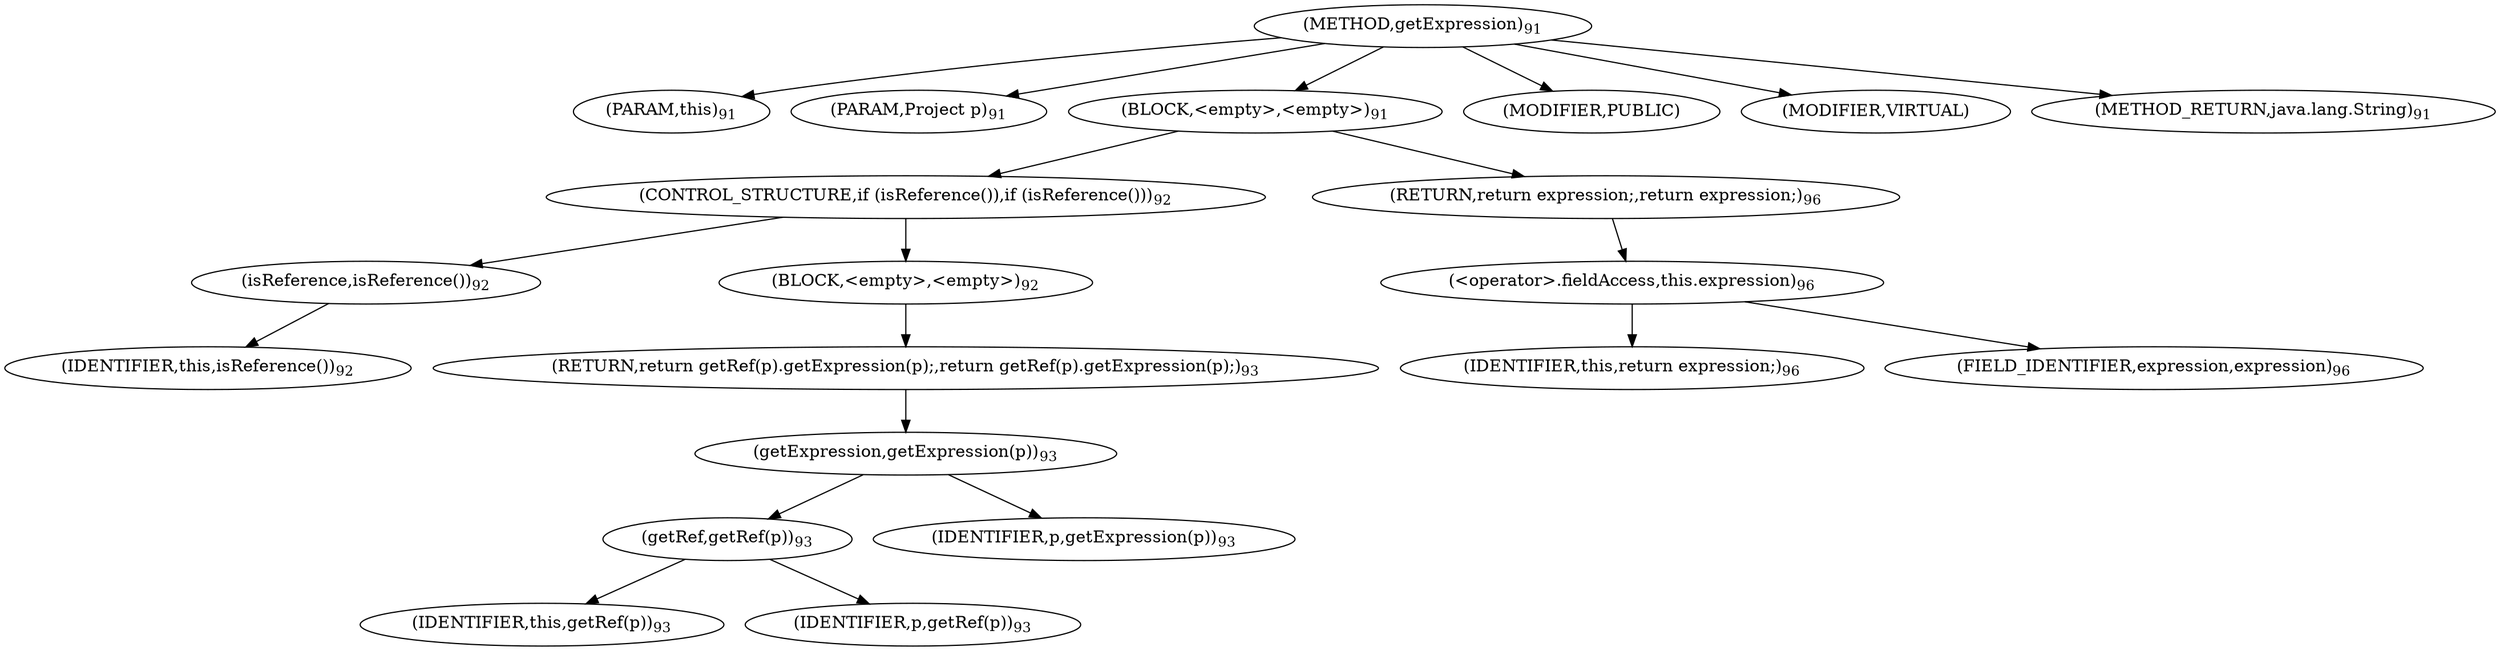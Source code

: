 digraph "getExpression" {  
"47" [label = <(METHOD,getExpression)<SUB>91</SUB>> ]
"8" [label = <(PARAM,this)<SUB>91</SUB>> ]
"48" [label = <(PARAM,Project p)<SUB>91</SUB>> ]
"49" [label = <(BLOCK,&lt;empty&gt;,&lt;empty&gt;)<SUB>91</SUB>> ]
"50" [label = <(CONTROL_STRUCTURE,if (isReference()),if (isReference()))<SUB>92</SUB>> ]
"51" [label = <(isReference,isReference())<SUB>92</SUB>> ]
"7" [label = <(IDENTIFIER,this,isReference())<SUB>92</SUB>> ]
"52" [label = <(BLOCK,&lt;empty&gt;,&lt;empty&gt;)<SUB>92</SUB>> ]
"53" [label = <(RETURN,return getRef(p).getExpression(p);,return getRef(p).getExpression(p);)<SUB>93</SUB>> ]
"54" [label = <(getExpression,getExpression(p))<SUB>93</SUB>> ]
"55" [label = <(getRef,getRef(p))<SUB>93</SUB>> ]
"9" [label = <(IDENTIFIER,this,getRef(p))<SUB>93</SUB>> ]
"56" [label = <(IDENTIFIER,p,getRef(p))<SUB>93</SUB>> ]
"57" [label = <(IDENTIFIER,p,getExpression(p))<SUB>93</SUB>> ]
"58" [label = <(RETURN,return expression;,return expression;)<SUB>96</SUB>> ]
"59" [label = <(&lt;operator&gt;.fieldAccess,this.expression)<SUB>96</SUB>> ]
"60" [label = <(IDENTIFIER,this,return expression;)<SUB>96</SUB>> ]
"61" [label = <(FIELD_IDENTIFIER,expression,expression)<SUB>96</SUB>> ]
"62" [label = <(MODIFIER,PUBLIC)> ]
"63" [label = <(MODIFIER,VIRTUAL)> ]
"64" [label = <(METHOD_RETURN,java.lang.String)<SUB>91</SUB>> ]
  "47" -> "8" 
  "47" -> "48" 
  "47" -> "49" 
  "47" -> "62" 
  "47" -> "63" 
  "47" -> "64" 
  "49" -> "50" 
  "49" -> "58" 
  "50" -> "51" 
  "50" -> "52" 
  "51" -> "7" 
  "52" -> "53" 
  "53" -> "54" 
  "54" -> "55" 
  "54" -> "57" 
  "55" -> "9" 
  "55" -> "56" 
  "58" -> "59" 
  "59" -> "60" 
  "59" -> "61" 
}
